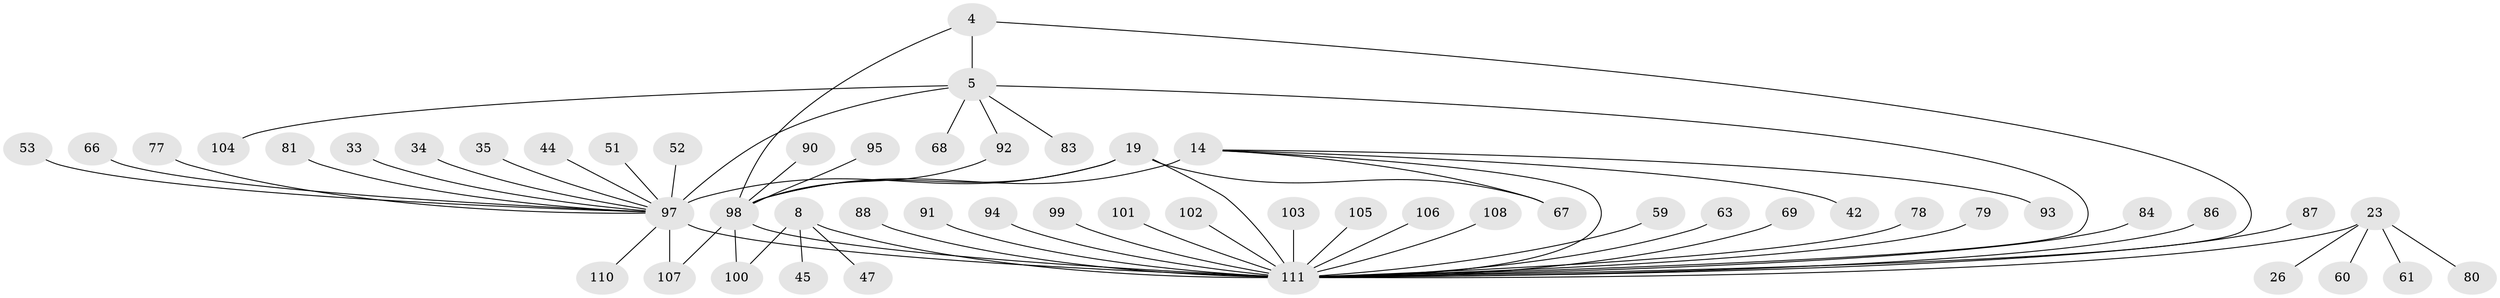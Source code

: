 // original degree distribution, {6: 0.04504504504504504, 5: 0.05405405405405406, 9: 0.04504504504504504, 7: 0.02702702702702703, 11: 0.02702702702702703, 13: 0.009009009009009009, 8: 0.009009009009009009, 10: 0.009009009009009009, 12: 0.009009009009009009, 1: 0.5585585585585585, 3: 0.05405405405405406, 2: 0.15315315315315314}
// Generated by graph-tools (version 1.1) at 2025/55/03/09/25 04:55:50]
// undirected, 55 vertices, 64 edges
graph export_dot {
graph [start="1"]
  node [color=gray90,style=filled];
  4 [super="+2"];
  5 [super="+1+3"];
  8 [super="+6"];
  14 [super="+11"];
  19 [super="+18"];
  23 [super="+22"];
  26;
  33;
  34;
  35;
  42;
  44;
  45;
  47;
  51;
  52;
  53;
  59;
  60;
  61;
  63;
  66;
  67;
  68;
  69;
  77 [super="+71"];
  78;
  79;
  80;
  81;
  83;
  84 [super="+64"];
  86;
  87 [super="+82"];
  88;
  90;
  91;
  92 [super="+41"];
  93;
  94;
  95;
  97 [super="+56+20"];
  98 [super="+76"];
  99;
  100 [super="+96"];
  101;
  102;
  103;
  104;
  105 [super="+72"];
  106;
  107;
  108;
  110 [super="+30"];
  111 [super="+109+89+37+74+46+48+58"];
  4 -- 5 [weight=6];
  4 -- 111;
  4 -- 98;
  5 -- 92;
  5 -- 97 [weight=2];
  5 -- 111 [weight=2];
  5 -- 83;
  5 -- 68;
  5 -- 104;
  8 -- 45;
  8 -- 47;
  8 -- 100;
  8 -- 111 [weight=7];
  14 -- 67;
  14 -- 93;
  14 -- 42;
  14 -- 111;
  14 -- 98 [weight=6];
  19 -- 67;
  19 -- 111;
  19 -- 97 [weight=6];
  19 -- 98;
  23 -- 80;
  23 -- 26;
  23 -- 60;
  23 -- 61;
  23 -- 111 [weight=6];
  33 -- 97;
  34 -- 97;
  35 -- 97;
  44 -- 97;
  51 -- 97;
  52 -- 97;
  53 -- 97;
  59 -- 111;
  63 -- 111;
  66 -- 97;
  69 -- 111;
  77 -- 97;
  78 -- 111;
  79 -- 111;
  81 -- 97;
  84 -- 111;
  86 -- 111;
  87 -- 111;
  88 -- 111;
  90 -- 98;
  91 -- 111;
  92 -- 98;
  94 -- 111;
  95 -- 98;
  97 -- 107;
  97 -- 110;
  97 -- 111 [weight=5];
  98 -- 100;
  98 -- 107;
  98 -- 111 [weight=2];
  99 -- 111;
  101 -- 111;
  102 -- 111;
  103 -- 111;
  105 -- 111;
  106 -- 111;
  108 -- 111;
}
